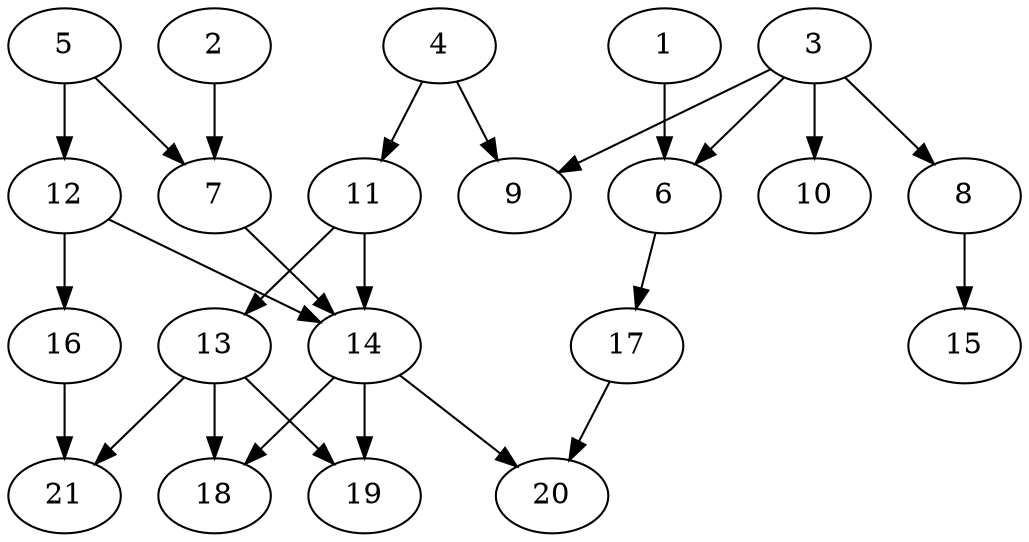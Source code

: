 // DAG (tier=2-normal, mode=compute, n=21, ccr=0.400, fat=0.582, density=0.401, regular=0.535, jump=0.183, mindata=524288, maxdata=8388608)
// DAG automatically generated by daggen at Sun Aug 24 16:33:33 2025
// /home/ermia/Project/Environments/daggen/bin/daggen --dot --ccr 0.400 --fat 0.582 --regular 0.535 --density 0.401 --jump 0.183 --mindata 524288 --maxdata 8388608 -n 21 
digraph G {
  1 [size="5136881951965184000", alpha="0.15", expect_size="2568440975982592000"]
  1 -> 6 [size ="23817145548800"]
  2 [size="16705904566708636", alpha="0.15", expect_size="8352952283354318"]
  2 -> 7 [size ="462593781137408"]
  3 [size="2188512819435556", alpha="0.08", expect_size="1094256409717778"]
  3 -> 6 [size ="34568614707200"]
  3 -> 8 [size ="34568614707200"]
  3 -> 9 [size ="34568614707200"]
  3 -> 10 [size ="34568614707200"]
  4 [size="360457680453632000", alpha="0.07", expect_size="180228840226816000"]
  4 -> 9 [size ="4051907379200"]
  4 -> 11 [size ="4051907379200"]
  5 [size="210448017585025024", alpha="0.07", expect_size="105224008792512512"]
  5 -> 7 [size ="352023606198272"]
  5 -> 12 [size ="352023606198272"]
  6 [size="29545354755693346816", alpha="0.15", expect_size="14772677377846673408"]
  6 -> 17 [size ="76456801599488"]
  7 [size="3257438961820044", alpha="0.17", expect_size="1628719480910022"]
  7 -> 14 [size ="54932640104448"]
  8 [size="458378640880632832", alpha="0.01", expect_size="229189320440316416"]
  8 -> 15 [size ="472866369830912"]
  9 [size="3046231739933002", alpha="0.10", expect_size="1523115869966501"]
  10 [size="10640042668517838", alpha="0.16", expect_size="5320021334258919"]
  11 [size="794738140645616128", alpha="0.15", expect_size="397369070322808064"]
  11 -> 13 [size ="300381422747648"]
  11 -> 14 [size ="300381422747648"]
  12 [size="3040396697700000", alpha="0.04", expect_size="1520198348850000"]
  12 -> 14 [size ="108716359680000"]
  12 -> 16 [size ="108716359680000"]
  13 [size="4427277894288352", alpha="0.16", expect_size="2213638947144176"]
  13 -> 18 [size ="131679704317952"]
  13 -> 19 [size ="131679704317952"]
  13 -> 21 [size ="131679704317952"]
  14 [size="17440879035373888", alpha="0.04", expect_size="8720439517686944"]
  14 -> 18 [size ="471607575314432"]
  14 -> 19 [size ="471607575314432"]
  14 -> 20 [size ="471607575314432"]
  15 [size="1290333688806715", alpha="0.07", expect_size="645166844403357"]
  16 [size="3268002566982223", alpha="0.18", expect_size="1634001283491111"]
  16 -> 21 [size ="59042454044672"]
  17 [size="499229841942749642752", alpha="0.11", expect_size="249614920971374821376"]
  17 -> 20 [size ="503450773225472"]
  18 [size="22451413132469120", alpha="0.13", expect_size="11225706566234560"]
  19 [size="111479097393152000000", alpha="0.19", expect_size="55739548696576000000"]
  20 [size="783899866302940928", alpha="0.07", expect_size="391949933151470464"]
  21 [size="22711825519883524", alpha="0.17", expect_size="11355912759941762"]
}